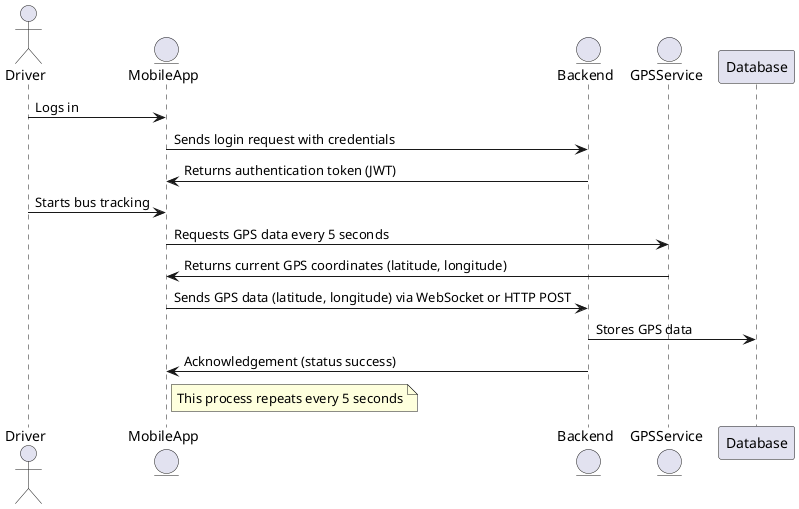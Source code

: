 @startuml
actor Driver
entity MobileApp
entity Backend
entity GPSService

Driver -> MobileApp: Logs in
MobileApp -> Backend: Sends login request with credentials
Backend -> MobileApp: Returns authentication token (JWT)

Driver -> MobileApp: Starts bus tracking
MobileApp -> GPSService: Requests GPS data every 5 seconds
GPSService -> MobileApp: Returns current GPS coordinates (latitude, longitude)
MobileApp -> Backend: Sends GPS data (latitude, longitude) via WebSocket or HTTP POST
Backend -> Database: Stores GPS data
Backend -> MobileApp: Acknowledgement (status success)

note right of MobileApp: This process repeats every 5 seconds

@enduml